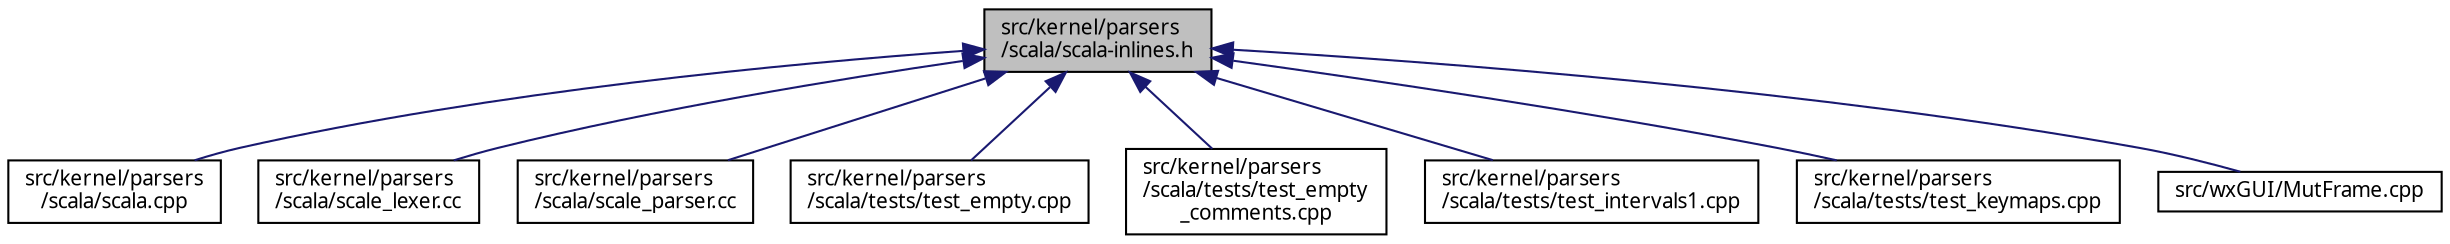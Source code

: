 digraph "src/kernel/parsers/scala/scala-inlines.h"
{
  edge [fontname="Sans",fontsize="10",labelfontname="Sans",labelfontsize="10"];
  node [fontname="Sans",fontsize="10",shape=record];
  Node30 [label="src/kernel/parsers\l/scala/scala-inlines.h",height=0.2,width=0.4,color="black", fillcolor="grey75", style="filled", fontcolor="black"];
  Node30 -> Node31 [dir="back",color="midnightblue",fontsize="10",style="solid",fontname="Sans"];
  Node31 [label="src/kernel/parsers\l/scala/scala.cpp",height=0.2,width=0.4,color="black", fillcolor="white", style="filled",URL="$df/d64/scala_8cpp.html"];
  Node30 -> Node32 [dir="back",color="midnightblue",fontsize="10",style="solid",fontname="Sans"];
  Node32 [label="src/kernel/parsers\l/scala/scale_lexer.cc",height=0.2,width=0.4,color="black", fillcolor="white", style="filled",URL="$dc/d46/scale__lexer_8cc.html"];
  Node30 -> Node33 [dir="back",color="midnightblue",fontsize="10",style="solid",fontname="Sans"];
  Node33 [label="src/kernel/parsers\l/scala/scale_parser.cc",height=0.2,width=0.4,color="black", fillcolor="white", style="filled",URL="$d7/df3/scale__parser_8cc.html"];
  Node30 -> Node34 [dir="back",color="midnightblue",fontsize="10",style="solid",fontname="Sans"];
  Node34 [label="src/kernel/parsers\l/scala/tests/test_empty.cpp",height=0.2,width=0.4,color="black", fillcolor="white", style="filled",URL="$d7/d4a/test__empty_8cpp.html"];
  Node30 -> Node35 [dir="back",color="midnightblue",fontsize="10",style="solid",fontname="Sans"];
  Node35 [label="src/kernel/parsers\l/scala/tests/test_empty\l_comments.cpp",height=0.2,width=0.4,color="black", fillcolor="white", style="filled",URL="$d6/d0d/test__empty__comments_8cpp.html"];
  Node30 -> Node36 [dir="back",color="midnightblue",fontsize="10",style="solid",fontname="Sans"];
  Node36 [label="src/kernel/parsers\l/scala/tests/test_intervals1.cpp",height=0.2,width=0.4,color="black", fillcolor="white", style="filled",URL="$db/d39/test__intervals1_8cpp.html"];
  Node30 -> Node37 [dir="back",color="midnightblue",fontsize="10",style="solid",fontname="Sans"];
  Node37 [label="src/kernel/parsers\l/scala/tests/test_keymaps.cpp",height=0.2,width=0.4,color="black", fillcolor="white", style="filled",URL="$d0/df6/test__keymaps_8cpp.html"];
  Node30 -> Node38 [dir="back",color="midnightblue",fontsize="10",style="solid",fontname="Sans"];
  Node38 [label="src/wxGUI/MutFrame.cpp",height=0.2,width=0.4,color="black", fillcolor="white", style="filled",URL="$dc/df3/MutFrame_8cpp.html",tooltip="Mutabor Frame. "];
}
